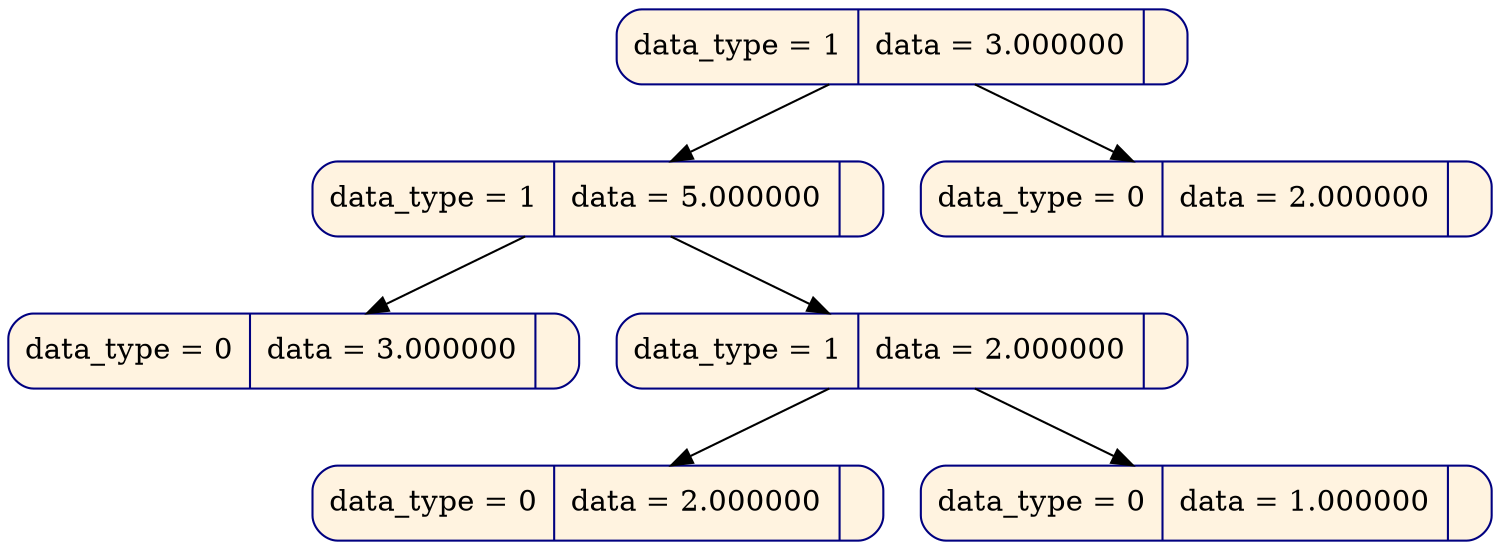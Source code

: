 digraph
{
node [shape = Mrecord, color  = "navy", style = "filled"];
node0x622000000250[label = " data_type = 1 | data = 3.000000 | ", fillcolor = "#fff3e0", rank = 0];
node0x620000000160[label = " data_type = 1 | data = 5.000000 | ", fillcolor = "#fff3e0", rank = 1];
node0x619000000a80[label = " data_type = 0 | data = 3.000000 | ", fillcolor = "#fff3e0", rank = 2];
node0x6200000000b8[label = " data_type = 1 | data = 2.000000 | ", fillcolor = "#fff3e0", rank = 2];
node0x6200000000f0[label = " data_type = 0 | data = 2.000000 | ", fillcolor = "#fff3e0", rank = 3];
node0x620000000128[label = " data_type = 0 | data = 1.000000 | ", fillcolor = "#fff3e0", rank = 3];
node0x622000000218[label = " data_type = 0 | data = 2.000000 | ", fillcolor = "#fff3e0", rank = 1];
node0x622000000250 -> node0x620000000160;
node0x620000000160 -> node0x619000000a80;
node0x620000000160 -> node0x6200000000b8;
node0x6200000000b8 -> node0x6200000000f0;
node0x6200000000b8 -> node0x620000000128;
node0x622000000250 -> node0x622000000218;
}
